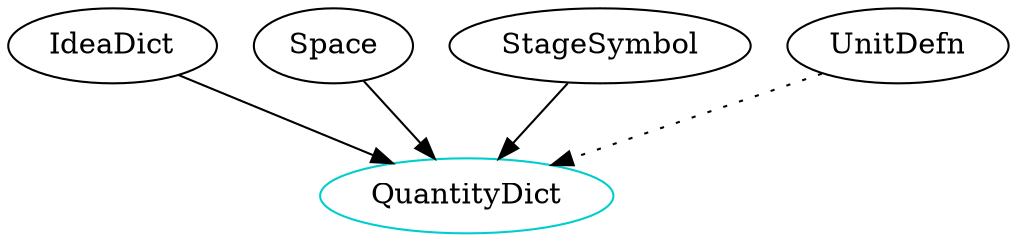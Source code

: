 digraph quantitydict {
	/* relationships between independent and dependent components */
	IdeaDict -> QuantityDict;
    Space -> QuantityDict;
    StageSymbol -> QuantityDict;
    UnitDefn -> QuantityDict [style="dotted"];
    
	/* definitions for each type component */
	QuantityDict 	    [shape=oval, color=cyan3, label="QuantityDict"];
    //QuantityDictSpace    [shape=oval, color=cyan3, label="Space"];
    //QuantityDictStageSymbol  [shape=oval, color=cyan3, label="Stage Symbol"];
    //QuantityDictMaybeUnitDefn  [shape=oval, color=cyan3, label="Maybe UnitDefn"];

}

/* dot -Tpng sample.dot -o sample.png */
